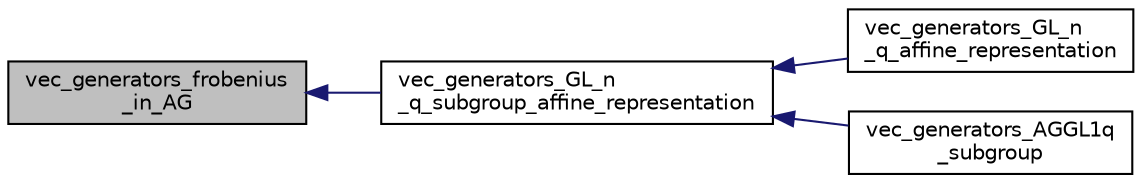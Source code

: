 digraph "vec_generators_frobenius_in_AG"
{
  edge [fontname="Helvetica",fontsize="10",labelfontname="Helvetica",labelfontsize="10"];
  node [fontname="Helvetica",fontsize="10",shape=record];
  rankdir="LR";
  Node11211 [label="vec_generators_frobenius\l_in_AG",height=0.2,width=0.4,color="black", fillcolor="grey75", style="filled", fontcolor="black"];
  Node11211 -> Node11212 [dir="back",color="midnightblue",fontsize="10",style="solid",fontname="Helvetica"];
  Node11212 [label="vec_generators_GL_n\l_q_subgroup_affine_representation",height=0.2,width=0.4,color="black", fillcolor="white", style="filled",URL="$d0/dd3/perm__group__gens_8_c.html#adc1a2bfe52c3047a066884771aa01321"];
  Node11212 -> Node11213 [dir="back",color="midnightblue",fontsize="10",style="solid",fontname="Helvetica"];
  Node11213 [label="vec_generators_GL_n\l_q_affine_representation",height=0.2,width=0.4,color="black", fillcolor="white", style="filled",URL="$d0/dd3/perm__group__gens_8_c.html#a689108f410f773f0681e21a864097f16"];
  Node11212 -> Node11214 [dir="back",color="midnightblue",fontsize="10",style="solid",fontname="Helvetica"];
  Node11214 [label="vec_generators_AGGL1q\l_subgroup",height=0.2,width=0.4,color="black", fillcolor="white", style="filled",URL="$d0/dd3/perm__group__gens_8_c.html#a93659c1c7a668dd6adf9f217c608e1f1"];
}
